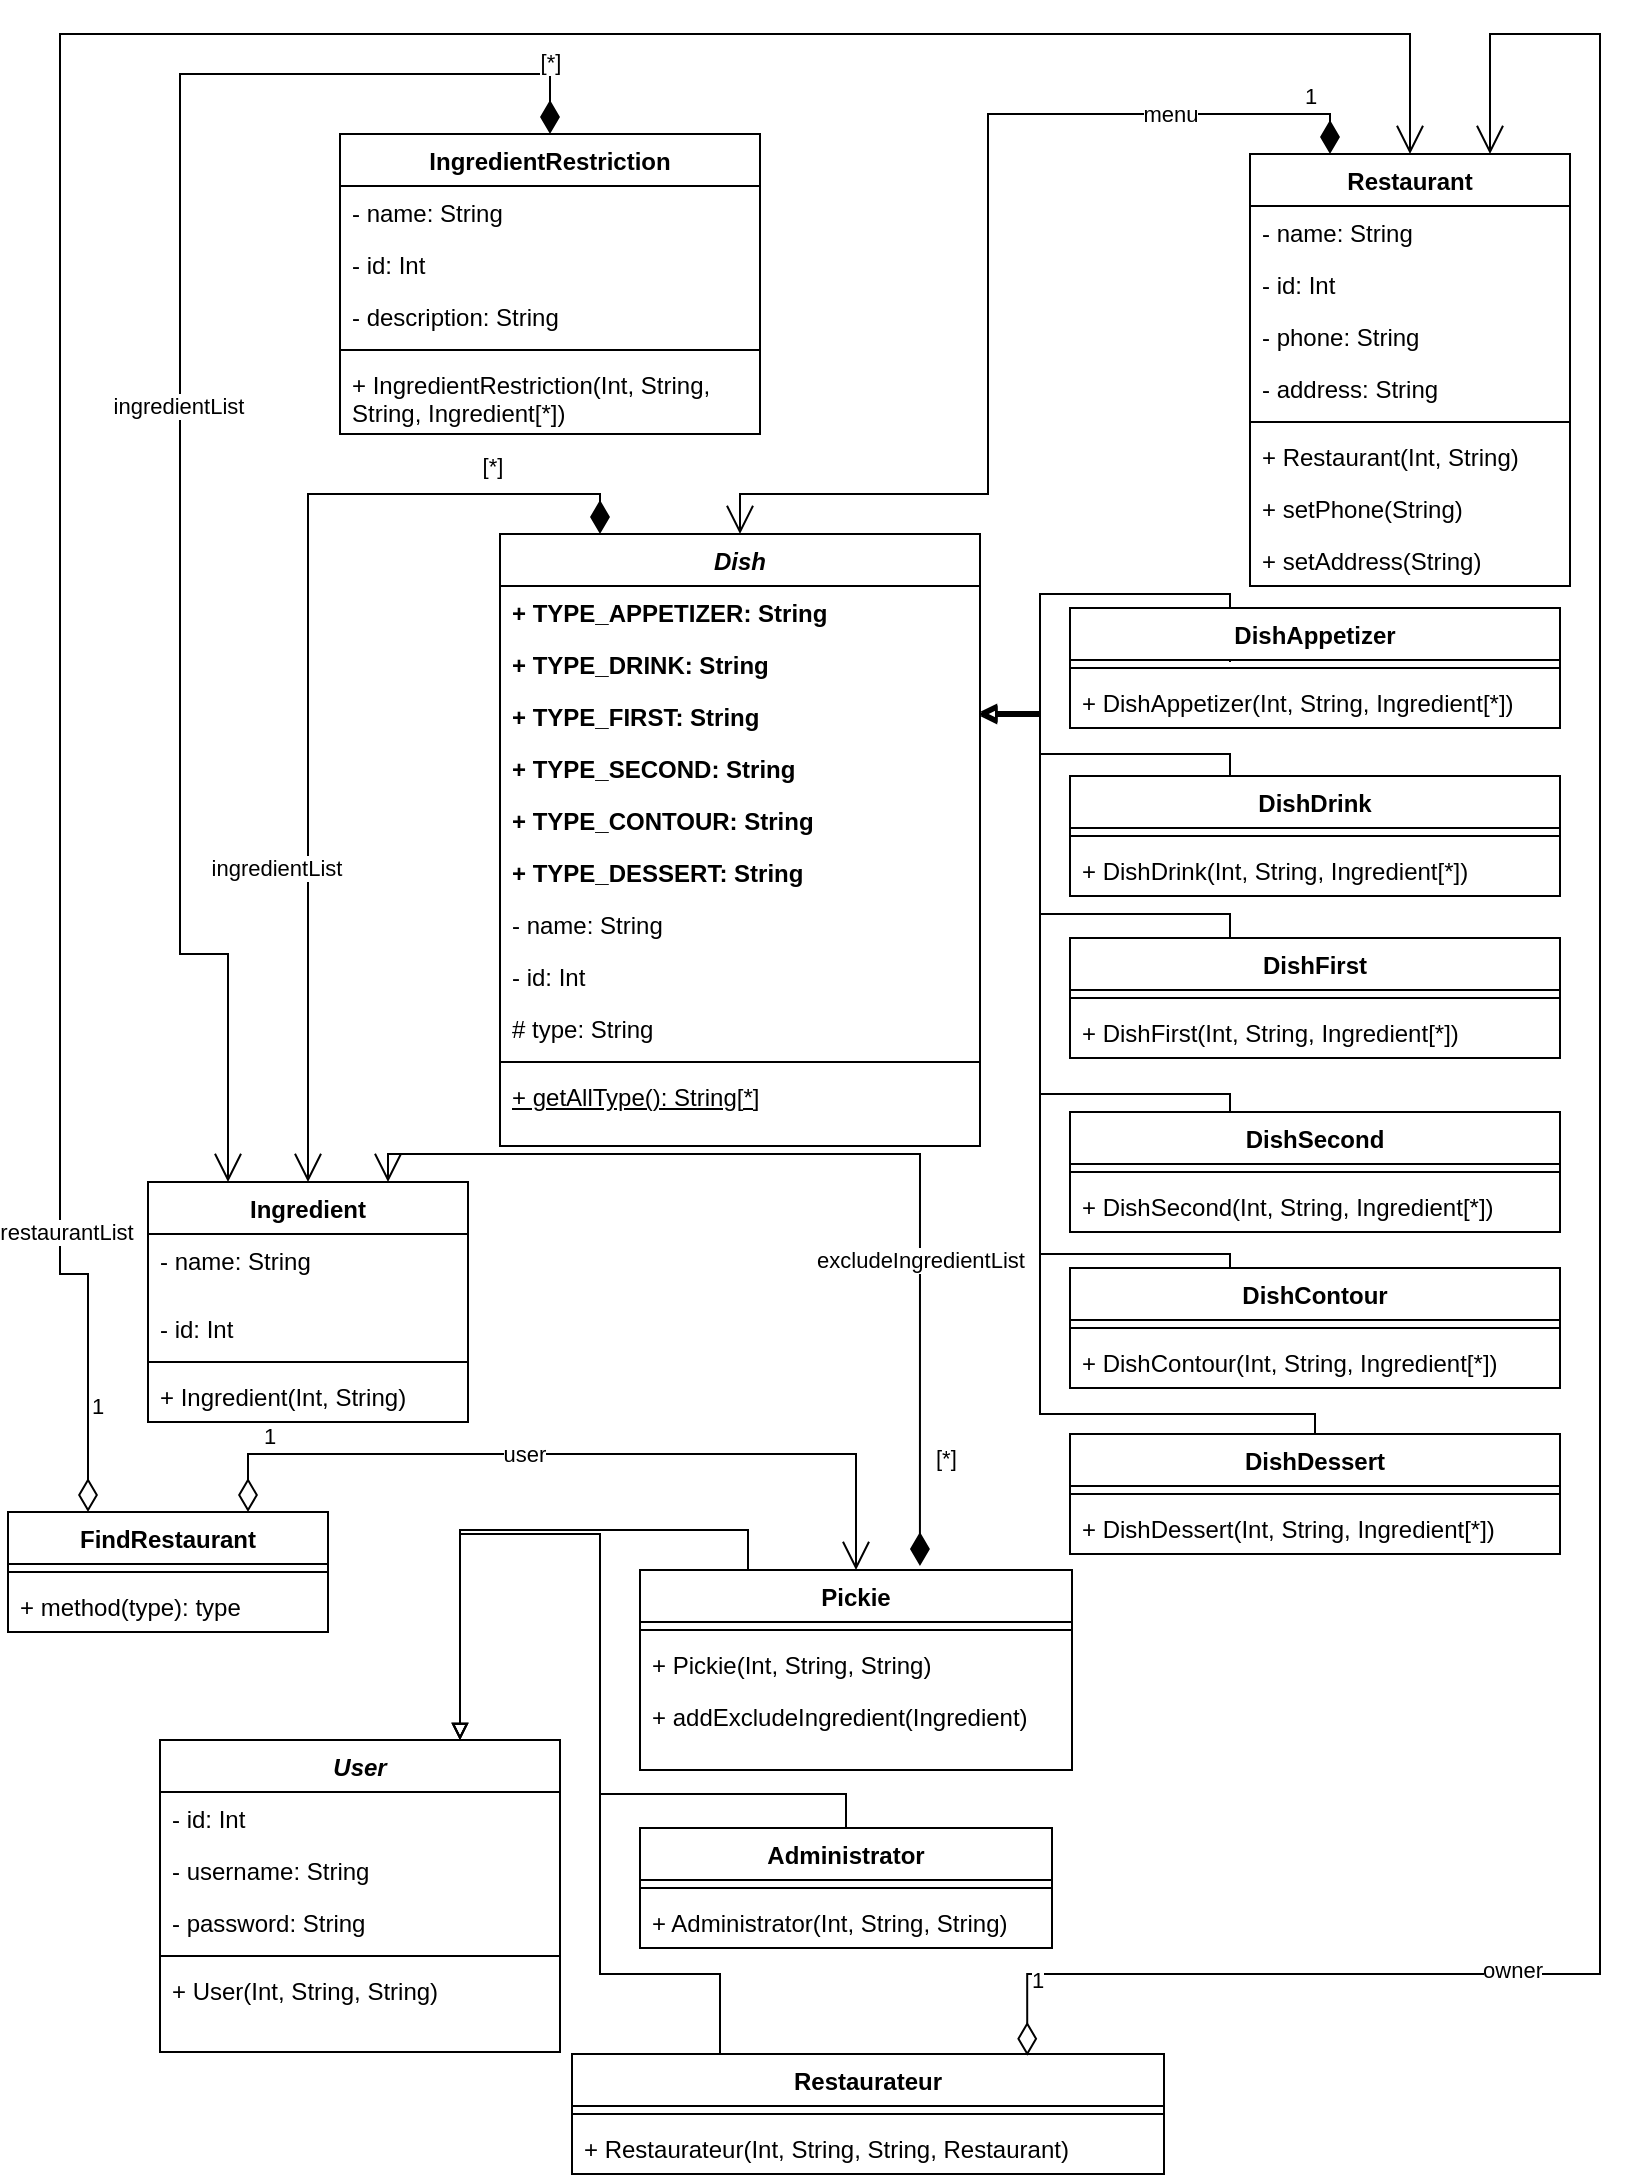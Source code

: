 <mxfile version="22.1.5" type="device">
  <diagram id="C5RBs43oDa-KdzZeNtuy" name="Page-1">
    <mxGraphModel dx="1241" dy="769" grid="1" gridSize="10" guides="1" tooltips="1" connect="1" arrows="1" fold="1" page="1" pageScale="1" pageWidth="827" pageHeight="1169" math="0" shadow="0">
      <root>
        <object label="" dsada="sdaa" id="WIyWlLk6GJQsqaUBKTNV-0">
          <mxCell />
        </object>
        <mxCell id="WIyWlLk6GJQsqaUBKTNV-1" parent="WIyWlLk6GJQsqaUBKTNV-0" />
        <mxCell id="delN1LJNsr1xqgrkT8iw-24" value="Ingredient" style="swimlane;fontStyle=1;align=center;verticalAlign=top;childLayout=stackLayout;horizontal=1;startSize=26;horizontalStack=0;resizeParent=1;resizeParentMax=0;resizeLast=0;collapsible=1;marginBottom=0;whiteSpace=wrap;html=1;" parent="WIyWlLk6GJQsqaUBKTNV-1" vertex="1">
          <mxGeometry x="74" y="604" width="160" height="120" as="geometry" />
        </mxCell>
        <mxCell id="delN1LJNsr1xqgrkT8iw-25" value="- name: String" style="text;strokeColor=none;fillColor=none;align=left;verticalAlign=top;spacingLeft=4;spacingRight=4;overflow=hidden;rotatable=0;points=[[0,0.5],[1,0.5]];portConstraint=eastwest;whiteSpace=wrap;html=1;" parent="delN1LJNsr1xqgrkT8iw-24" vertex="1">
          <mxGeometry y="26" width="160" height="34" as="geometry" />
        </mxCell>
        <mxCell id="delN1LJNsr1xqgrkT8iw-31" value="- id: Int" style="text;strokeColor=none;fillColor=none;align=left;verticalAlign=top;spacingLeft=4;spacingRight=4;overflow=hidden;rotatable=0;points=[[0,0.5],[1,0.5]];portConstraint=eastwest;whiteSpace=wrap;html=1;" parent="delN1LJNsr1xqgrkT8iw-24" vertex="1">
          <mxGeometry y="60" width="160" height="26" as="geometry" />
        </mxCell>
        <mxCell id="delN1LJNsr1xqgrkT8iw-26" value="" style="line;strokeWidth=1;fillColor=none;align=left;verticalAlign=middle;spacingTop=-1;spacingLeft=3;spacingRight=3;rotatable=0;labelPosition=right;points=[];portConstraint=eastwest;strokeColor=inherit;" parent="delN1LJNsr1xqgrkT8iw-24" vertex="1">
          <mxGeometry y="86" width="160" height="8" as="geometry" />
        </mxCell>
        <mxCell id="delN1LJNsr1xqgrkT8iw-27" value="+ Ingredient(Int, String)" style="text;strokeColor=none;fillColor=none;align=left;verticalAlign=top;spacingLeft=4;spacingRight=4;overflow=hidden;rotatable=0;points=[[0,0.5],[1,0.5]];portConstraint=eastwest;whiteSpace=wrap;html=1;" parent="delN1LJNsr1xqgrkT8iw-24" vertex="1">
          <mxGeometry y="94" width="160" height="26" as="geometry" />
        </mxCell>
        <mxCell id="delN1LJNsr1xqgrkT8iw-32" value="&lt;i&gt;Dish&lt;/i&gt;" style="swimlane;fontStyle=1;align=center;verticalAlign=top;childLayout=stackLayout;horizontal=1;startSize=26;horizontalStack=0;resizeParent=1;resizeParentMax=0;resizeLast=0;collapsible=1;marginBottom=0;whiteSpace=wrap;html=1;" parent="WIyWlLk6GJQsqaUBKTNV-1" vertex="1">
          <mxGeometry x="250" y="280" width="240" height="306" as="geometry" />
        </mxCell>
        <mxCell id="y1GpqQjjGJmFfqp9LL0V-26" value="+ TYPE_APPETIZER: String" style="text;strokeColor=none;fillColor=none;align=left;verticalAlign=top;spacingLeft=4;spacingRight=4;overflow=hidden;rotatable=0;points=[[0,0.5],[1,0.5]];portConstraint=eastwest;whiteSpace=wrap;html=1;fontStyle=1" vertex="1" parent="delN1LJNsr1xqgrkT8iw-32">
          <mxGeometry y="26" width="240" height="26" as="geometry" />
        </mxCell>
        <mxCell id="y1GpqQjjGJmFfqp9LL0V-27" value="+ TYPE_DRINK: String" style="text;strokeColor=none;fillColor=none;align=left;verticalAlign=top;spacingLeft=4;spacingRight=4;overflow=hidden;rotatable=0;points=[[0,0.5],[1,0.5]];portConstraint=eastwest;whiteSpace=wrap;html=1;fontStyle=1" vertex="1" parent="delN1LJNsr1xqgrkT8iw-32">
          <mxGeometry y="52" width="240" height="26" as="geometry" />
        </mxCell>
        <mxCell id="y1GpqQjjGJmFfqp9LL0V-28" value="+ TYPE_FIRST: String" style="text;strokeColor=none;fillColor=none;align=left;verticalAlign=top;spacingLeft=4;spacingRight=4;overflow=hidden;rotatable=0;points=[[0,0.5],[1,0.5]];portConstraint=eastwest;whiteSpace=wrap;html=1;fontStyle=1" vertex="1" parent="delN1LJNsr1xqgrkT8iw-32">
          <mxGeometry y="78" width="240" height="26" as="geometry" />
        </mxCell>
        <mxCell id="y1GpqQjjGJmFfqp9LL0V-29" value="+ TYPE_SECOND: String" style="text;strokeColor=none;fillColor=none;align=left;verticalAlign=top;spacingLeft=4;spacingRight=4;overflow=hidden;rotatable=0;points=[[0,0.5],[1,0.5]];portConstraint=eastwest;whiteSpace=wrap;html=1;fontStyle=1" vertex="1" parent="delN1LJNsr1xqgrkT8iw-32">
          <mxGeometry y="104" width="240" height="26" as="geometry" />
        </mxCell>
        <mxCell id="y1GpqQjjGJmFfqp9LL0V-30" value="+ TYPE_CONTOUR: String" style="text;strokeColor=none;fillColor=none;align=left;verticalAlign=top;spacingLeft=4;spacingRight=4;overflow=hidden;rotatable=0;points=[[0,0.5],[1,0.5]];portConstraint=eastwest;whiteSpace=wrap;html=1;fontStyle=1" vertex="1" parent="delN1LJNsr1xqgrkT8iw-32">
          <mxGeometry y="130" width="240" height="26" as="geometry" />
        </mxCell>
        <mxCell id="y1GpqQjjGJmFfqp9LL0V-35" value="+ TYPE_DESSERT: String" style="text;strokeColor=none;fillColor=none;align=left;verticalAlign=top;spacingLeft=4;spacingRight=4;overflow=hidden;rotatable=0;points=[[0,0.5],[1,0.5]];portConstraint=eastwest;whiteSpace=wrap;html=1;fontStyle=1" vertex="1" parent="delN1LJNsr1xqgrkT8iw-32">
          <mxGeometry y="156" width="240" height="26" as="geometry" />
        </mxCell>
        <mxCell id="delN1LJNsr1xqgrkT8iw-33" value="- name: String" style="text;strokeColor=none;fillColor=none;align=left;verticalAlign=top;spacingLeft=4;spacingRight=4;overflow=hidden;rotatable=0;points=[[0,0.5],[1,0.5]];portConstraint=eastwest;whiteSpace=wrap;html=1;" parent="delN1LJNsr1xqgrkT8iw-32" vertex="1">
          <mxGeometry y="182" width="240" height="26" as="geometry" />
        </mxCell>
        <mxCell id="delN1LJNsr1xqgrkT8iw-36" value="- id: Int" style="text;strokeColor=none;fillColor=none;align=left;verticalAlign=top;spacingLeft=4;spacingRight=4;overflow=hidden;rotatable=0;points=[[0,0.5],[1,0.5]];portConstraint=eastwest;whiteSpace=wrap;html=1;" parent="delN1LJNsr1xqgrkT8iw-32" vertex="1">
          <mxGeometry y="208" width="240" height="26" as="geometry" />
        </mxCell>
        <mxCell id="y1GpqQjjGJmFfqp9LL0V-8" value="# type: String" style="text;strokeColor=none;fillColor=none;align=left;verticalAlign=top;spacingLeft=4;spacingRight=4;overflow=hidden;rotatable=0;points=[[0,0.5],[1,0.5]];portConstraint=eastwest;whiteSpace=wrap;html=1;" vertex="1" parent="delN1LJNsr1xqgrkT8iw-32">
          <mxGeometry y="234" width="240" height="26" as="geometry" />
        </mxCell>
        <mxCell id="delN1LJNsr1xqgrkT8iw-34" value="" style="line;strokeWidth=1;fillColor=none;align=left;verticalAlign=middle;spacingTop=-1;spacingLeft=3;spacingRight=3;rotatable=0;labelPosition=right;points=[];portConstraint=eastwest;strokeColor=inherit;" parent="delN1LJNsr1xqgrkT8iw-32" vertex="1">
          <mxGeometry y="260" width="240" height="8" as="geometry" />
        </mxCell>
        <mxCell id="delN1LJNsr1xqgrkT8iw-35" value="&lt;u&gt;+ getAllType(): String[*]&lt;/u&gt;" style="text;strokeColor=none;fillColor=none;align=left;verticalAlign=top;spacingLeft=4;spacingRight=4;overflow=hidden;rotatable=0;points=[[0,0.5],[1,0.5]];portConstraint=eastwest;whiteSpace=wrap;html=1;" parent="delN1LJNsr1xqgrkT8iw-32" vertex="1">
          <mxGeometry y="268" width="240" height="38" as="geometry" />
        </mxCell>
        <mxCell id="delN1LJNsr1xqgrkT8iw-37" value="" style="endArrow=open;html=1;endSize=12;startArrow=diamondThin;startSize=14;startFill=1;edgeStyle=orthogonalEdgeStyle;align=center;verticalAlign=bottom;rounded=0;entryX=0.5;entryY=0;entryDx=0;entryDy=0;" parent="WIyWlLk6GJQsqaUBKTNV-1" target="delN1LJNsr1xqgrkT8iw-24" edge="1">
          <mxGeometry x="-1" y="3" relative="1" as="geometry">
            <mxPoint x="300" y="280" as="sourcePoint" />
            <mxPoint x="540" y="590" as="targetPoint" />
            <Array as="points">
              <mxPoint x="300" y="260" />
              <mxPoint x="154" y="260" />
            </Array>
            <mxPoint as="offset" />
          </mxGeometry>
        </mxCell>
        <mxCell id="delN1LJNsr1xqgrkT8iw-38" value="ingredientList" style="edgeLabel;html=1;align=center;verticalAlign=middle;resizable=0;points=[];" parent="delN1LJNsr1xqgrkT8iw-37" vertex="1" connectable="0">
          <mxGeometry x="0.382" y="-2" relative="1" as="geometry">
            <mxPoint x="-14" as="offset" />
          </mxGeometry>
        </mxCell>
        <mxCell id="delN1LJNsr1xqgrkT8iw-72" value="[*]" style="edgeLabel;html=1;align=center;verticalAlign=middle;resizable=0;points=[];" parent="delN1LJNsr1xqgrkT8iw-37" vertex="1" connectable="0">
          <mxGeometry x="-0.902" y="1" relative="1" as="geometry">
            <mxPoint x="-49" y="-15" as="offset" />
          </mxGeometry>
        </mxCell>
        <mxCell id="delN1LJNsr1xqgrkT8iw-39" value="&lt;div&gt;IngredientRestriction&lt;/div&gt;" style="swimlane;fontStyle=1;align=center;verticalAlign=top;childLayout=stackLayout;horizontal=1;startSize=26;horizontalStack=0;resizeParent=1;resizeParentMax=0;resizeLast=0;collapsible=1;marginBottom=0;whiteSpace=wrap;html=1;" parent="WIyWlLk6GJQsqaUBKTNV-1" vertex="1">
          <mxGeometry x="170" y="80" width="210" height="150" as="geometry" />
        </mxCell>
        <mxCell id="delN1LJNsr1xqgrkT8iw-40" value="- name: String" style="text;strokeColor=none;fillColor=none;align=left;verticalAlign=top;spacingLeft=4;spacingRight=4;overflow=hidden;rotatable=0;points=[[0,0.5],[1,0.5]];portConstraint=eastwest;whiteSpace=wrap;html=1;" parent="delN1LJNsr1xqgrkT8iw-39" vertex="1">
          <mxGeometry y="26" width="210" height="26" as="geometry" />
        </mxCell>
        <mxCell id="delN1LJNsr1xqgrkT8iw-43" value="- id: Int" style="text;strokeColor=none;fillColor=none;align=left;verticalAlign=top;spacingLeft=4;spacingRight=4;overflow=hidden;rotatable=0;points=[[0,0.5],[1,0.5]];portConstraint=eastwest;whiteSpace=wrap;html=1;" parent="delN1LJNsr1xqgrkT8iw-39" vertex="1">
          <mxGeometry y="52" width="210" height="26" as="geometry" />
        </mxCell>
        <mxCell id="delN1LJNsr1xqgrkT8iw-44" value="- description: String" style="text;strokeColor=none;fillColor=none;align=left;verticalAlign=top;spacingLeft=4;spacingRight=4;overflow=hidden;rotatable=0;points=[[0,0.5],[1,0.5]];portConstraint=eastwest;whiteSpace=wrap;html=1;" parent="delN1LJNsr1xqgrkT8iw-39" vertex="1">
          <mxGeometry y="78" width="210" height="26" as="geometry" />
        </mxCell>
        <mxCell id="delN1LJNsr1xqgrkT8iw-41" value="" style="line;strokeWidth=1;fillColor=none;align=left;verticalAlign=middle;spacingTop=-1;spacingLeft=3;spacingRight=3;rotatable=0;labelPosition=right;points=[];portConstraint=eastwest;strokeColor=inherit;" parent="delN1LJNsr1xqgrkT8iw-39" vertex="1">
          <mxGeometry y="104" width="210" height="8" as="geometry" />
        </mxCell>
        <mxCell id="delN1LJNsr1xqgrkT8iw-42" value="+ IngredientRestriction(Int, String, String, Ingredient[*])" style="text;strokeColor=none;fillColor=none;align=left;verticalAlign=top;spacingLeft=4;spacingRight=4;overflow=hidden;rotatable=0;points=[[0,0.5],[1,0.5]];portConstraint=eastwest;whiteSpace=wrap;html=1;" parent="delN1LJNsr1xqgrkT8iw-39" vertex="1">
          <mxGeometry y="112" width="210" height="38" as="geometry" />
        </mxCell>
        <mxCell id="delN1LJNsr1xqgrkT8iw-45" value="&lt;div align=&quot;center&quot;&gt;[*]&lt;/div&gt;" style="endArrow=open;html=1;endSize=12;startArrow=diamondThin;startSize=14;startFill=1;edgeStyle=orthogonalEdgeStyle;align=center;verticalAlign=bottom;rounded=0;exitX=0.5;exitY=0;exitDx=0;exitDy=0;entryX=0.25;entryY=0;entryDx=0;entryDy=0;" parent="WIyWlLk6GJQsqaUBKTNV-1" source="delN1LJNsr1xqgrkT8iw-39" target="delN1LJNsr1xqgrkT8iw-24" edge="1">
          <mxGeometry x="-0.932" relative="1" as="geometry">
            <mxPoint x="380" y="750" as="sourcePoint" />
            <mxPoint x="540" y="750" as="targetPoint" />
            <Array as="points">
              <mxPoint x="275" y="50" />
              <mxPoint x="90" y="50" />
              <mxPoint x="90" y="490" />
              <mxPoint x="114" y="490" />
            </Array>
            <mxPoint as="offset" />
          </mxGeometry>
        </mxCell>
        <mxCell id="delN1LJNsr1xqgrkT8iw-47" value="ingredientList" style="edgeLabel;html=1;align=center;verticalAlign=middle;resizable=0;points=[];" parent="delN1LJNsr1xqgrkT8iw-45" vertex="1" connectable="0">
          <mxGeometry x="-0.039" y="-1" relative="1" as="geometry">
            <mxPoint as="offset" />
          </mxGeometry>
        </mxCell>
        <mxCell id="delN1LJNsr1xqgrkT8iw-48" value="Restaurant" style="swimlane;fontStyle=1;align=center;verticalAlign=top;childLayout=stackLayout;horizontal=1;startSize=26;horizontalStack=0;resizeParent=1;resizeParentMax=0;resizeLast=0;collapsible=1;marginBottom=0;whiteSpace=wrap;html=1;" parent="WIyWlLk6GJQsqaUBKTNV-1" vertex="1">
          <mxGeometry x="625" y="90" width="160" height="216" as="geometry" />
        </mxCell>
        <mxCell id="delN1LJNsr1xqgrkT8iw-49" value="- name: String" style="text;strokeColor=none;fillColor=none;align=left;verticalAlign=top;spacingLeft=4;spacingRight=4;overflow=hidden;rotatable=0;points=[[0,0.5],[1,0.5]];portConstraint=eastwest;whiteSpace=wrap;html=1;" parent="delN1LJNsr1xqgrkT8iw-48" vertex="1">
          <mxGeometry y="26" width="160" height="26" as="geometry" />
        </mxCell>
        <mxCell id="delN1LJNsr1xqgrkT8iw-52" value="- id: Int" style="text;strokeColor=none;fillColor=none;align=left;verticalAlign=top;spacingLeft=4;spacingRight=4;overflow=hidden;rotatable=0;points=[[0,0.5],[1,0.5]];portConstraint=eastwest;whiteSpace=wrap;html=1;" parent="delN1LJNsr1xqgrkT8iw-48" vertex="1">
          <mxGeometry y="52" width="160" height="26" as="geometry" />
        </mxCell>
        <mxCell id="delN1LJNsr1xqgrkT8iw-53" value="- phone: String" style="text;strokeColor=none;fillColor=none;align=left;verticalAlign=top;spacingLeft=4;spacingRight=4;overflow=hidden;rotatable=0;points=[[0,0.5],[1,0.5]];portConstraint=eastwest;whiteSpace=wrap;html=1;" parent="delN1LJNsr1xqgrkT8iw-48" vertex="1">
          <mxGeometry y="78" width="160" height="26" as="geometry" />
        </mxCell>
        <mxCell id="delN1LJNsr1xqgrkT8iw-54" value="- address: String" style="text;strokeColor=none;fillColor=none;align=left;verticalAlign=top;spacingLeft=4;spacingRight=4;overflow=hidden;rotatable=0;points=[[0,0.5],[1,0.5]];portConstraint=eastwest;whiteSpace=wrap;html=1;" parent="delN1LJNsr1xqgrkT8iw-48" vertex="1">
          <mxGeometry y="104" width="160" height="26" as="geometry" />
        </mxCell>
        <mxCell id="delN1LJNsr1xqgrkT8iw-50" value="" style="line;strokeWidth=1;fillColor=none;align=left;verticalAlign=middle;spacingTop=-1;spacingLeft=3;spacingRight=3;rotatable=0;labelPosition=right;points=[];portConstraint=eastwest;strokeColor=inherit;" parent="delN1LJNsr1xqgrkT8iw-48" vertex="1">
          <mxGeometry y="130" width="160" height="8" as="geometry" />
        </mxCell>
        <mxCell id="delN1LJNsr1xqgrkT8iw-51" value="+&amp;nbsp;Restaurant(Int, String)" style="text;strokeColor=none;fillColor=none;align=left;verticalAlign=top;spacingLeft=4;spacingRight=4;overflow=hidden;rotatable=0;points=[[0,0.5],[1,0.5]];portConstraint=eastwest;whiteSpace=wrap;html=1;" parent="delN1LJNsr1xqgrkT8iw-48" vertex="1">
          <mxGeometry y="138" width="160" height="26" as="geometry" />
        </mxCell>
        <mxCell id="y1GpqQjjGJmFfqp9LL0V-14" value="+ setPhone(String)" style="text;strokeColor=none;fillColor=none;align=left;verticalAlign=top;spacingLeft=4;spacingRight=4;overflow=hidden;rotatable=0;points=[[0,0.5],[1,0.5]];portConstraint=eastwest;whiteSpace=wrap;html=1;" vertex="1" parent="delN1LJNsr1xqgrkT8iw-48">
          <mxGeometry y="164" width="160" height="26" as="geometry" />
        </mxCell>
        <mxCell id="y1GpqQjjGJmFfqp9LL0V-15" value="+ setAddress(String)" style="text;strokeColor=none;fillColor=none;align=left;verticalAlign=top;spacingLeft=4;spacingRight=4;overflow=hidden;rotatable=0;points=[[0,0.5],[1,0.5]];portConstraint=eastwest;whiteSpace=wrap;html=1;" vertex="1" parent="delN1LJNsr1xqgrkT8iw-48">
          <mxGeometry y="190" width="160" height="26" as="geometry" />
        </mxCell>
        <mxCell id="delN1LJNsr1xqgrkT8iw-65" style="edgeStyle=orthogonalEdgeStyle;rounded=0;orthogonalLoop=1;jettySize=auto;html=1;exitX=0.5;exitY=0;exitDx=0;exitDy=0;endArrow=block;endFill=0;" parent="WIyWlLk6GJQsqaUBKTNV-1" source="delN1LJNsr1xqgrkT8iw-55" edge="1">
          <mxGeometry relative="1" as="geometry">
            <mxPoint x="490" y="370" as="targetPoint" />
            <Array as="points">
              <mxPoint x="615" y="390" />
              <mxPoint x="520" y="390" />
              <mxPoint x="520" y="370" />
            </Array>
          </mxGeometry>
        </mxCell>
        <mxCell id="delN1LJNsr1xqgrkT8iw-55" value="DishDrink" style="swimlane;fontStyle=1;align=center;verticalAlign=top;childLayout=stackLayout;horizontal=1;startSize=26;horizontalStack=0;resizeParent=1;resizeParentMax=0;resizeLast=0;collapsible=1;marginBottom=0;whiteSpace=wrap;html=1;" parent="WIyWlLk6GJQsqaUBKTNV-1" vertex="1">
          <mxGeometry x="535" y="401" width="245" height="60" as="geometry" />
        </mxCell>
        <mxCell id="delN1LJNsr1xqgrkT8iw-57" value="" style="line;strokeWidth=1;fillColor=none;align=left;verticalAlign=middle;spacingTop=-1;spacingLeft=3;spacingRight=3;rotatable=0;labelPosition=right;points=[];portConstraint=eastwest;strokeColor=inherit;" parent="delN1LJNsr1xqgrkT8iw-55" vertex="1">
          <mxGeometry y="26" width="245" height="8" as="geometry" />
        </mxCell>
        <mxCell id="y1GpqQjjGJmFfqp9LL0V-17" value="+ DishDrink(Int, String, Ingredient[*])" style="text;strokeColor=none;fillColor=none;align=left;verticalAlign=top;spacingLeft=4;spacingRight=4;overflow=hidden;rotatable=0;points=[[0,0.5],[1,0.5]];portConstraint=eastwest;whiteSpace=wrap;html=1;" vertex="1" parent="delN1LJNsr1xqgrkT8iw-55">
          <mxGeometry y="34" width="245" height="26" as="geometry" />
        </mxCell>
        <mxCell id="delN1LJNsr1xqgrkT8iw-60" value="&lt;div align=&quot;center&quot;&gt;1&lt;/div&gt;" style="endArrow=open;html=1;endSize=12;startArrow=diamondThin;startSize=14;startFill=1;edgeStyle=orthogonalEdgeStyle;align=center;verticalAlign=bottom;rounded=0;exitX=0.25;exitY=0;exitDx=0;exitDy=0;entryX=0.5;entryY=0;entryDx=0;entryDy=0;" parent="WIyWlLk6GJQsqaUBKTNV-1" source="delN1LJNsr1xqgrkT8iw-48" target="delN1LJNsr1xqgrkT8iw-32" edge="1">
          <mxGeometry x="-0.884" relative="1" as="geometry">
            <mxPoint x="380" y="410" as="sourcePoint" />
            <mxPoint x="540" y="410" as="targetPoint" />
            <Array as="points">
              <mxPoint x="665" y="70" />
              <mxPoint x="494" y="70" />
              <mxPoint x="494" y="260" />
              <mxPoint x="370" y="260" />
            </Array>
            <mxPoint as="offset" />
          </mxGeometry>
        </mxCell>
        <mxCell id="delN1LJNsr1xqgrkT8iw-61" value="menu" style="edgeLabel;html=1;align=center;verticalAlign=middle;resizable=0;points=[];" parent="delN1LJNsr1xqgrkT8iw-60" vertex="1" connectable="0">
          <mxGeometry x="-0.617" relative="1" as="geometry">
            <mxPoint as="offset" />
          </mxGeometry>
        </mxCell>
        <mxCell id="delN1LJNsr1xqgrkT8iw-71" style="edgeStyle=orthogonalEdgeStyle;rounded=0;orthogonalLoop=1;jettySize=auto;html=1;exitX=0.5;exitY=0;exitDx=0;exitDy=0;endArrow=block;endFill=0;" parent="WIyWlLk6GJQsqaUBKTNV-1" edge="1">
          <mxGeometry relative="1" as="geometry">
            <mxPoint x="490" y="369" as="targetPoint" />
            <Array as="points">
              <mxPoint x="615" y="310" />
              <mxPoint x="520" y="310" />
              <mxPoint x="520" y="369" />
            </Array>
            <mxPoint x="615" y="344" as="sourcePoint" />
          </mxGeometry>
        </mxCell>
        <mxCell id="delN1LJNsr1xqgrkT8iw-66" value="DishAppetizer" style="swimlane;fontStyle=1;align=center;verticalAlign=top;childLayout=stackLayout;horizontal=1;startSize=26;horizontalStack=0;resizeParent=1;resizeParentMax=0;resizeLast=0;collapsible=1;marginBottom=0;whiteSpace=wrap;html=1;" parent="WIyWlLk6GJQsqaUBKTNV-1" vertex="1">
          <mxGeometry x="535" y="317" width="245" height="60" as="geometry" />
        </mxCell>
        <mxCell id="delN1LJNsr1xqgrkT8iw-67" value="" style="line;strokeWidth=1;fillColor=none;align=left;verticalAlign=middle;spacingTop=-1;spacingLeft=3;spacingRight=3;rotatable=0;labelPosition=right;points=[];portConstraint=eastwest;strokeColor=inherit;" parent="delN1LJNsr1xqgrkT8iw-66" vertex="1">
          <mxGeometry y="26" width="245" height="8" as="geometry" />
        </mxCell>
        <mxCell id="y1GpqQjjGJmFfqp9LL0V-16" value="+ DishAppetizer(Int, String, Ingredient[*])" style="text;strokeColor=none;fillColor=none;align=left;verticalAlign=top;spacingLeft=4;spacingRight=4;overflow=hidden;rotatable=0;points=[[0,0.5],[1,0.5]];portConstraint=eastwest;whiteSpace=wrap;html=1;" vertex="1" parent="delN1LJNsr1xqgrkT8iw-66">
          <mxGeometry y="34" width="245" height="26" as="geometry" />
        </mxCell>
        <mxCell id="delN1LJNsr1xqgrkT8iw-84" style="edgeStyle=orthogonalEdgeStyle;rounded=0;orthogonalLoop=1;jettySize=auto;html=1;exitX=0.5;exitY=0;exitDx=0;exitDy=0;endArrow=block;endFill=0;" parent="WIyWlLk6GJQsqaUBKTNV-1" source="delN1LJNsr1xqgrkT8iw-74" edge="1">
          <mxGeometry relative="1" as="geometry">
            <mxPoint x="490" y="370" as="targetPoint" />
            <Array as="points">
              <mxPoint x="615" y="470" />
              <mxPoint x="520" y="470" />
              <mxPoint x="520" y="370" />
            </Array>
          </mxGeometry>
        </mxCell>
        <mxCell id="delN1LJNsr1xqgrkT8iw-74" value="DishFirst" style="swimlane;fontStyle=1;align=center;verticalAlign=top;childLayout=stackLayout;horizontal=1;startSize=26;horizontalStack=0;resizeParent=1;resizeParentMax=0;resizeLast=0;collapsible=1;marginBottom=0;whiteSpace=wrap;html=1;" parent="WIyWlLk6GJQsqaUBKTNV-1" vertex="1">
          <mxGeometry x="535" y="482" width="245" height="60" as="geometry" />
        </mxCell>
        <mxCell id="delN1LJNsr1xqgrkT8iw-75" value="" style="line;strokeWidth=1;fillColor=none;align=left;verticalAlign=middle;spacingTop=-1;spacingLeft=3;spacingRight=3;rotatable=0;labelPosition=right;points=[];portConstraint=eastwest;strokeColor=inherit;" parent="delN1LJNsr1xqgrkT8iw-74" vertex="1">
          <mxGeometry y="26" width="245" height="8" as="geometry" />
        </mxCell>
        <mxCell id="y1GpqQjjGJmFfqp9LL0V-18" value="+ DishFirst(Int, String, Ingredient[*])" style="text;strokeColor=none;fillColor=none;align=left;verticalAlign=top;spacingLeft=4;spacingRight=4;overflow=hidden;rotatable=0;points=[[0,0.5],[1,0.5]];portConstraint=eastwest;whiteSpace=wrap;html=1;" vertex="1" parent="delN1LJNsr1xqgrkT8iw-74">
          <mxGeometry y="34" width="245" height="26" as="geometry" />
        </mxCell>
        <mxCell id="delN1LJNsr1xqgrkT8iw-82" style="edgeStyle=orthogonalEdgeStyle;rounded=0;orthogonalLoop=1;jettySize=auto;html=1;exitX=0.5;exitY=0;exitDx=0;exitDy=0;endArrow=block;endFill=0;" parent="WIyWlLk6GJQsqaUBKTNV-1" source="delN1LJNsr1xqgrkT8iw-76" edge="1">
          <mxGeometry relative="1" as="geometry">
            <mxPoint x="490" y="370" as="targetPoint" />
            <Array as="points">
              <mxPoint x="615" y="560" />
              <mxPoint x="520" y="560" />
              <mxPoint x="520" y="370" />
            </Array>
          </mxGeometry>
        </mxCell>
        <mxCell id="delN1LJNsr1xqgrkT8iw-76" value="DishSecond" style="swimlane;fontStyle=1;align=center;verticalAlign=top;childLayout=stackLayout;horizontal=1;startSize=26;horizontalStack=0;resizeParent=1;resizeParentMax=0;resizeLast=0;collapsible=1;marginBottom=0;whiteSpace=wrap;html=1;" parent="WIyWlLk6GJQsqaUBKTNV-1" vertex="1">
          <mxGeometry x="535" y="569" width="245" height="60" as="geometry" />
        </mxCell>
        <mxCell id="delN1LJNsr1xqgrkT8iw-77" value="" style="line;strokeWidth=1;fillColor=none;align=left;verticalAlign=middle;spacingTop=-1;spacingLeft=3;spacingRight=3;rotatable=0;labelPosition=right;points=[];portConstraint=eastwest;strokeColor=inherit;" parent="delN1LJNsr1xqgrkT8iw-76" vertex="1">
          <mxGeometry y="26" width="245" height="8" as="geometry" />
        </mxCell>
        <mxCell id="y1GpqQjjGJmFfqp9LL0V-21" value="+ DishSecond(Int, String, Ingredient[*])" style="text;strokeColor=none;fillColor=none;align=left;verticalAlign=top;spacingLeft=4;spacingRight=4;overflow=hidden;rotatable=0;points=[[0,0.5],[1,0.5]];portConstraint=eastwest;whiteSpace=wrap;html=1;" vertex="1" parent="delN1LJNsr1xqgrkT8iw-76">
          <mxGeometry y="34" width="245" height="26" as="geometry" />
        </mxCell>
        <mxCell id="delN1LJNsr1xqgrkT8iw-87" style="edgeStyle=orthogonalEdgeStyle;rounded=0;orthogonalLoop=1;jettySize=auto;html=1;exitX=0.5;exitY=0;exitDx=0;exitDy=0;endArrow=block;endFill=0;" parent="WIyWlLk6GJQsqaUBKTNV-1" source="delN1LJNsr1xqgrkT8iw-85" edge="1">
          <mxGeometry relative="1" as="geometry">
            <mxPoint x="490" y="370" as="targetPoint" />
            <Array as="points">
              <mxPoint x="615" y="640" />
              <mxPoint x="520" y="640" />
              <mxPoint x="520" y="370" />
            </Array>
          </mxGeometry>
        </mxCell>
        <mxCell id="delN1LJNsr1xqgrkT8iw-85" value="DishContour" style="swimlane;fontStyle=1;align=center;verticalAlign=top;childLayout=stackLayout;horizontal=1;startSize=26;horizontalStack=0;resizeParent=1;resizeParentMax=0;resizeLast=0;collapsible=1;marginBottom=0;whiteSpace=wrap;html=1;" parent="WIyWlLk6GJQsqaUBKTNV-1" vertex="1">
          <mxGeometry x="535" y="647" width="245" height="60" as="geometry" />
        </mxCell>
        <mxCell id="delN1LJNsr1xqgrkT8iw-86" value="" style="line;strokeWidth=1;fillColor=none;align=left;verticalAlign=middle;spacingTop=-1;spacingLeft=3;spacingRight=3;rotatable=0;labelPosition=right;points=[];portConstraint=eastwest;strokeColor=inherit;" parent="delN1LJNsr1xqgrkT8iw-85" vertex="1">
          <mxGeometry y="26" width="245" height="8" as="geometry" />
        </mxCell>
        <mxCell id="y1GpqQjjGJmFfqp9LL0V-20" value="+ DishContour(Int, String, Ingredient[*])" style="text;strokeColor=none;fillColor=none;align=left;verticalAlign=top;spacingLeft=4;spacingRight=4;overflow=hidden;rotatable=0;points=[[0,0.5],[1,0.5]];portConstraint=eastwest;whiteSpace=wrap;html=1;" vertex="1" parent="delN1LJNsr1xqgrkT8iw-85">
          <mxGeometry y="34" width="245" height="26" as="geometry" />
        </mxCell>
        <mxCell id="delN1LJNsr1xqgrkT8iw-89" value="&lt;i&gt;User&lt;/i&gt;" style="swimlane;fontStyle=1;align=center;verticalAlign=top;childLayout=stackLayout;horizontal=1;startSize=26;horizontalStack=0;resizeParent=1;resizeParentMax=0;resizeLast=0;collapsible=1;marginBottom=0;whiteSpace=wrap;html=1;" parent="WIyWlLk6GJQsqaUBKTNV-1" vertex="1">
          <mxGeometry x="80" y="883" width="200" height="156" as="geometry" />
        </mxCell>
        <mxCell id="y1GpqQjjGJmFfqp9LL0V-9" value="- id: Int" style="text;strokeColor=none;fillColor=none;align=left;verticalAlign=top;spacingLeft=4;spacingRight=4;overflow=hidden;rotatable=0;points=[[0,0.5],[1,0.5]];portConstraint=eastwest;whiteSpace=wrap;html=1;" vertex="1" parent="delN1LJNsr1xqgrkT8iw-89">
          <mxGeometry y="26" width="200" height="26" as="geometry" />
        </mxCell>
        <mxCell id="delN1LJNsr1xqgrkT8iw-90" value="- username: String" style="text;strokeColor=none;fillColor=none;align=left;verticalAlign=top;spacingLeft=4;spacingRight=4;overflow=hidden;rotatable=0;points=[[0,0.5],[1,0.5]];portConstraint=eastwest;whiteSpace=wrap;html=1;" parent="delN1LJNsr1xqgrkT8iw-89" vertex="1">
          <mxGeometry y="52" width="200" height="26" as="geometry" />
        </mxCell>
        <mxCell id="delN1LJNsr1xqgrkT8iw-97" value="- password: String" style="text;strokeColor=none;fillColor=none;align=left;verticalAlign=top;spacingLeft=4;spacingRight=4;overflow=hidden;rotatable=0;points=[[0,0.5],[1,0.5]];portConstraint=eastwest;whiteSpace=wrap;html=1;" parent="delN1LJNsr1xqgrkT8iw-89" vertex="1">
          <mxGeometry y="78" width="200" height="26" as="geometry" />
        </mxCell>
        <mxCell id="delN1LJNsr1xqgrkT8iw-91" value="" style="line;strokeWidth=1;fillColor=none;align=left;verticalAlign=middle;spacingTop=-1;spacingLeft=3;spacingRight=3;rotatable=0;labelPosition=right;points=[];portConstraint=eastwest;strokeColor=inherit;" parent="delN1LJNsr1xqgrkT8iw-89" vertex="1">
          <mxGeometry y="104" width="200" height="8" as="geometry" />
        </mxCell>
        <mxCell id="delN1LJNsr1xqgrkT8iw-92" value="+ User(Int, String, String) " style="text;strokeColor=none;fillColor=none;align=left;verticalAlign=top;spacingLeft=4;spacingRight=4;overflow=hidden;rotatable=0;points=[[0,0.5],[1,0.5]];portConstraint=eastwest;whiteSpace=wrap;html=1;" parent="delN1LJNsr1xqgrkT8iw-89" vertex="1">
          <mxGeometry y="112" width="200" height="44" as="geometry" />
        </mxCell>
        <mxCell id="delN1LJNsr1xqgrkT8iw-98" style="edgeStyle=orthogonalEdgeStyle;rounded=0;orthogonalLoop=1;jettySize=auto;html=1;exitX=0.25;exitY=0;exitDx=0;exitDy=0;entryX=0.75;entryY=0;entryDx=0;entryDy=0;endArrow=block;endFill=0;" parent="WIyWlLk6GJQsqaUBKTNV-1" source="delN1LJNsr1xqgrkT8iw-93" target="delN1LJNsr1xqgrkT8iw-89" edge="1">
          <mxGeometry relative="1" as="geometry" />
        </mxCell>
        <mxCell id="delN1LJNsr1xqgrkT8iw-93" value="Pickie" style="swimlane;fontStyle=1;align=center;verticalAlign=top;childLayout=stackLayout;horizontal=1;startSize=26;horizontalStack=0;resizeParent=1;resizeParentMax=0;resizeLast=0;collapsible=1;marginBottom=0;whiteSpace=wrap;html=1;" parent="WIyWlLk6GJQsqaUBKTNV-1" vertex="1">
          <mxGeometry x="320" y="798" width="216" height="100" as="geometry" />
        </mxCell>
        <mxCell id="delN1LJNsr1xqgrkT8iw-95" value="" style="line;strokeWidth=1;fillColor=none;align=left;verticalAlign=middle;spacingTop=-1;spacingLeft=3;spacingRight=3;rotatable=0;labelPosition=right;points=[];portConstraint=eastwest;strokeColor=inherit;" parent="delN1LJNsr1xqgrkT8iw-93" vertex="1">
          <mxGeometry y="26" width="216" height="8" as="geometry" />
        </mxCell>
        <mxCell id="y1GpqQjjGJmFfqp9LL0V-10" value="+ Pickie(Int, String, String)" style="text;strokeColor=none;fillColor=none;align=left;verticalAlign=top;spacingLeft=4;spacingRight=4;overflow=hidden;rotatable=0;points=[[0,0.5],[1,0.5]];portConstraint=eastwest;whiteSpace=wrap;html=1;" vertex="1" parent="delN1LJNsr1xqgrkT8iw-93">
          <mxGeometry y="34" width="216" height="26" as="geometry" />
        </mxCell>
        <mxCell id="y1GpqQjjGJmFfqp9LL0V-11" value="+ addExcludeIngredient(Ingredient)" style="text;strokeColor=none;fillColor=none;align=left;verticalAlign=top;spacingLeft=4;spacingRight=4;overflow=hidden;rotatable=0;points=[[0,0.5],[1,0.5]];portConstraint=eastwest;whiteSpace=wrap;html=1;" vertex="1" parent="delN1LJNsr1xqgrkT8iw-93">
          <mxGeometry y="60" width="216" height="40" as="geometry" />
        </mxCell>
        <mxCell id="y1GpqQjjGJmFfqp9LL0V-24" style="edgeStyle=orthogonalEdgeStyle;rounded=0;orthogonalLoop=1;jettySize=auto;html=1;exitX=0.5;exitY=0;exitDx=0;exitDy=0;entryX=0.75;entryY=0;entryDx=0;entryDy=0;endArrow=block;endFill=0;" edge="1" parent="WIyWlLk6GJQsqaUBKTNV-1" source="delN1LJNsr1xqgrkT8iw-99" target="delN1LJNsr1xqgrkT8iw-89">
          <mxGeometry relative="1" as="geometry">
            <Array as="points">
              <mxPoint x="423" y="910" />
              <mxPoint x="300" y="910" />
              <mxPoint x="300" y="780" />
              <mxPoint x="230" y="780" />
            </Array>
          </mxGeometry>
        </mxCell>
        <mxCell id="delN1LJNsr1xqgrkT8iw-99" value="Administrator" style="swimlane;fontStyle=1;align=center;verticalAlign=top;childLayout=stackLayout;horizontal=1;startSize=26;horizontalStack=0;resizeParent=1;resizeParentMax=0;resizeLast=0;collapsible=1;marginBottom=0;whiteSpace=wrap;html=1;" parent="WIyWlLk6GJQsqaUBKTNV-1" vertex="1">
          <mxGeometry x="320" y="927" width="206" height="60" as="geometry" />
        </mxCell>
        <mxCell id="delN1LJNsr1xqgrkT8iw-101" value="" style="line;strokeWidth=1;fillColor=none;align=left;verticalAlign=middle;spacingTop=-1;spacingLeft=3;spacingRight=3;rotatable=0;labelPosition=right;points=[];portConstraint=eastwest;strokeColor=inherit;" parent="delN1LJNsr1xqgrkT8iw-99" vertex="1">
          <mxGeometry y="26" width="206" height="8" as="geometry" />
        </mxCell>
        <mxCell id="y1GpqQjjGJmFfqp9LL0V-22" value="+ Administrator(Int, String, String)" style="text;strokeColor=none;fillColor=none;align=left;verticalAlign=top;spacingLeft=4;spacingRight=4;overflow=hidden;rotatable=0;points=[[0,0.5],[1,0.5]];portConstraint=eastwest;whiteSpace=wrap;html=1;" vertex="1" parent="delN1LJNsr1xqgrkT8iw-99">
          <mxGeometry y="34" width="206" height="26" as="geometry" />
        </mxCell>
        <mxCell id="y1GpqQjjGJmFfqp9LL0V-25" style="edgeStyle=orthogonalEdgeStyle;rounded=0;orthogonalLoop=1;jettySize=auto;html=1;exitX=0.25;exitY=0;exitDx=0;exitDy=0;entryX=0.75;entryY=0;entryDx=0;entryDy=0;endArrow=block;endFill=0;" edge="1" parent="WIyWlLk6GJQsqaUBKTNV-1" source="delN1LJNsr1xqgrkT8iw-105" target="delN1LJNsr1xqgrkT8iw-89">
          <mxGeometry relative="1" as="geometry">
            <Array as="points">
              <mxPoint x="360" y="1000" />
              <mxPoint x="300" y="1000" />
              <mxPoint x="300" y="780" />
              <mxPoint x="230" y="780" />
            </Array>
          </mxGeometry>
        </mxCell>
        <mxCell id="delN1LJNsr1xqgrkT8iw-105" value="Restaurateur" style="swimlane;fontStyle=1;align=center;verticalAlign=top;childLayout=stackLayout;horizontal=1;startSize=26;horizontalStack=0;resizeParent=1;resizeParentMax=0;resizeLast=0;collapsible=1;marginBottom=0;whiteSpace=wrap;html=1;" parent="WIyWlLk6GJQsqaUBKTNV-1" vertex="1">
          <mxGeometry x="286" y="1040" width="296" height="60" as="geometry" />
        </mxCell>
        <mxCell id="delN1LJNsr1xqgrkT8iw-107" value="" style="line;strokeWidth=1;fillColor=none;align=left;verticalAlign=middle;spacingTop=-1;spacingLeft=3;spacingRight=3;rotatable=0;labelPosition=right;points=[];portConstraint=eastwest;strokeColor=inherit;" parent="delN1LJNsr1xqgrkT8iw-105" vertex="1">
          <mxGeometry y="26" width="296" height="8" as="geometry" />
        </mxCell>
        <mxCell id="y1GpqQjjGJmFfqp9LL0V-12" value="+ Restaurateur(Int, String, String, Restaurant)" style="text;strokeColor=none;fillColor=none;align=left;verticalAlign=top;spacingLeft=4;spacingRight=4;overflow=hidden;rotatable=0;points=[[0,0.5],[1,0.5]];portConstraint=eastwest;whiteSpace=wrap;html=1;" vertex="1" parent="delN1LJNsr1xqgrkT8iw-105">
          <mxGeometry y="34" width="296" height="26" as="geometry" />
        </mxCell>
        <mxCell id="delN1LJNsr1xqgrkT8iw-112" value="1" style="endArrow=open;html=1;endSize=12;startArrow=diamondThin;startSize=14;startFill=0;edgeStyle=orthogonalEdgeStyle;align=left;verticalAlign=bottom;rounded=0;exitX=0.769;exitY=0.014;exitDx=0;exitDy=0;entryX=0.75;entryY=0;entryDx=0;entryDy=0;exitPerimeter=0;" parent="WIyWlLk6GJQsqaUBKTNV-1" source="delN1LJNsr1xqgrkT8iw-105" target="delN1LJNsr1xqgrkT8iw-48" edge="1">
          <mxGeometry x="-0.959" relative="1" as="geometry">
            <mxPoint x="550.0" y="1010" as="sourcePoint" />
            <mxPoint x="787.0" y="60" as="targetPoint" />
            <Array as="points">
              <mxPoint x="514" y="1000" />
              <mxPoint x="800" y="1000" />
              <mxPoint x="800" y="30" />
              <mxPoint x="745" y="30" />
            </Array>
            <mxPoint as="offset" />
          </mxGeometry>
        </mxCell>
        <mxCell id="delN1LJNsr1xqgrkT8iw-113" value="owner" style="edgeLabel;html=1;align=center;verticalAlign=middle;resizable=0;points=[];" parent="delN1LJNsr1xqgrkT8iw-112" vertex="1" connectable="0">
          <mxGeometry x="-0.6" y="2" relative="1" as="geometry">
            <mxPoint as="offset" />
          </mxGeometry>
        </mxCell>
        <mxCell id="delN1LJNsr1xqgrkT8iw-114" value="[*]" style="endArrow=open;html=1;endSize=12;startArrow=diamondThin;startSize=14;startFill=1;edgeStyle=orthogonalEdgeStyle;align=left;verticalAlign=bottom;rounded=0;exitX=0.648;exitY=-0.02;exitDx=0;exitDy=0;entryX=0.75;entryY=0;entryDx=0;entryDy=0;exitPerimeter=0;" parent="WIyWlLk6GJQsqaUBKTNV-1" source="delN1LJNsr1xqgrkT8iw-93" target="delN1LJNsr1xqgrkT8iw-24" edge="1">
          <mxGeometry x="-0.815" y="-6" relative="1" as="geometry">
            <mxPoint x="410" y="790" as="sourcePoint" />
            <mxPoint x="570" y="790" as="targetPoint" />
            <mxPoint as="offset" />
            <Array as="points">
              <mxPoint x="460" y="590" />
              <mxPoint x="194" y="590" />
            </Array>
          </mxGeometry>
        </mxCell>
        <mxCell id="delN1LJNsr1xqgrkT8iw-115" value="excludeIngredientList" style="edgeLabel;html=1;align=center;verticalAlign=middle;resizable=0;points=[];" parent="delN1LJNsr1xqgrkT8iw-114" vertex="1" connectable="0">
          <mxGeometry x="-0.368" relative="1" as="geometry">
            <mxPoint as="offset" />
          </mxGeometry>
        </mxCell>
        <mxCell id="y1GpqQjjGJmFfqp9LL0V-0" value="FindRestaurant" style="swimlane;fontStyle=1;align=center;verticalAlign=top;childLayout=stackLayout;horizontal=1;startSize=26;horizontalStack=0;resizeParent=1;resizeParentMax=0;resizeLast=0;collapsible=1;marginBottom=0;whiteSpace=wrap;html=1;" vertex="1" parent="WIyWlLk6GJQsqaUBKTNV-1">
          <mxGeometry x="4" y="769" width="160" height="60" as="geometry" />
        </mxCell>
        <mxCell id="y1GpqQjjGJmFfqp9LL0V-2" value="" style="line;strokeWidth=1;fillColor=none;align=left;verticalAlign=middle;spacingTop=-1;spacingLeft=3;spacingRight=3;rotatable=0;labelPosition=right;points=[];portConstraint=eastwest;strokeColor=inherit;" vertex="1" parent="y1GpqQjjGJmFfqp9LL0V-0">
          <mxGeometry y="26" width="160" height="8" as="geometry" />
        </mxCell>
        <mxCell id="y1GpqQjjGJmFfqp9LL0V-3" value="+ method(type): type" style="text;strokeColor=none;fillColor=none;align=left;verticalAlign=top;spacingLeft=4;spacingRight=4;overflow=hidden;rotatable=0;points=[[0,0.5],[1,0.5]];portConstraint=eastwest;whiteSpace=wrap;html=1;" vertex="1" parent="y1GpqQjjGJmFfqp9LL0V-0">
          <mxGeometry y="34" width="160" height="26" as="geometry" />
        </mxCell>
        <mxCell id="y1GpqQjjGJmFfqp9LL0V-4" value="1" style="endArrow=open;html=1;endSize=12;startArrow=diamondThin;startSize=14;startFill=0;edgeStyle=orthogonalEdgeStyle;align=left;verticalAlign=bottom;rounded=0;entryX=0.5;entryY=0;entryDx=0;entryDy=0;exitX=0.75;exitY=0;exitDx=0;exitDy=0;" edge="1" parent="WIyWlLk6GJQsqaUBKTNV-1" source="y1GpqQjjGJmFfqp9LL0V-0" target="delN1LJNsr1xqgrkT8iw-93">
          <mxGeometry x="-0.821" relative="1" as="geometry">
            <mxPoint x="330" y="550" as="sourcePoint" />
            <mxPoint x="480" y="700" as="targetPoint" />
            <Array as="points">
              <mxPoint x="124" y="740" />
              <mxPoint x="428" y="740" />
            </Array>
            <mxPoint as="offset" />
          </mxGeometry>
        </mxCell>
        <mxCell id="y1GpqQjjGJmFfqp9LL0V-7" value="user" style="edgeLabel;html=1;align=center;verticalAlign=middle;resizable=0;points=[];" vertex="1" connectable="0" parent="y1GpqQjjGJmFfqp9LL0V-4">
          <mxGeometry x="-0.145" relative="1" as="geometry">
            <mxPoint as="offset" />
          </mxGeometry>
        </mxCell>
        <mxCell id="y1GpqQjjGJmFfqp9LL0V-5" value="1" style="endArrow=open;html=1;endSize=12;startArrow=diamondThin;startSize=14;startFill=0;edgeStyle=orthogonalEdgeStyle;align=left;verticalAlign=bottom;rounded=0;entryX=0.5;entryY=0;entryDx=0;entryDy=0;exitX=0.25;exitY=0;exitDx=0;exitDy=0;" edge="1" parent="WIyWlLk6GJQsqaUBKTNV-1" source="y1GpqQjjGJmFfqp9LL0V-0" target="delN1LJNsr1xqgrkT8iw-48">
          <mxGeometry x="-0.941" relative="1" as="geometry">
            <mxPoint x="100" y="630" as="sourcePoint" />
            <mxPoint x="100" y="30" as="targetPoint" />
            <Array as="points">
              <mxPoint x="44" y="650" />
              <mxPoint x="30" y="650" />
              <mxPoint x="30" y="30" />
              <mxPoint x="705" y="30" />
            </Array>
            <mxPoint as="offset" />
          </mxGeometry>
        </mxCell>
        <mxCell id="y1GpqQjjGJmFfqp9LL0V-6" value="restaurantList" style="edgeLabel;html=1;align=center;verticalAlign=middle;resizable=0;points=[];" vertex="1" connectable="0" parent="y1GpqQjjGJmFfqp9LL0V-5">
          <mxGeometry x="-0.793" y="-3" relative="1" as="geometry">
            <mxPoint as="offset" />
          </mxGeometry>
        </mxCell>
        <mxCell id="y1GpqQjjGJmFfqp9LL0V-34" style="edgeStyle=orthogonalEdgeStyle;rounded=0;orthogonalLoop=1;jettySize=auto;html=1;exitX=0.5;exitY=0;exitDx=0;exitDy=0;entryX=1;entryY=0.5;entryDx=0;entryDy=0;endArrow=block;endFill=0;" edge="1" parent="WIyWlLk6GJQsqaUBKTNV-1" source="y1GpqQjjGJmFfqp9LL0V-31" target="y1GpqQjjGJmFfqp9LL0V-28">
          <mxGeometry relative="1" as="geometry">
            <Array as="points">
              <mxPoint x="658" y="720" />
              <mxPoint x="520" y="720" />
              <mxPoint x="520" y="371" />
            </Array>
          </mxGeometry>
        </mxCell>
        <mxCell id="y1GpqQjjGJmFfqp9LL0V-31" value="DishDessert" style="swimlane;fontStyle=1;align=center;verticalAlign=top;childLayout=stackLayout;horizontal=1;startSize=26;horizontalStack=0;resizeParent=1;resizeParentMax=0;resizeLast=0;collapsible=1;marginBottom=0;whiteSpace=wrap;html=1;" vertex="1" parent="WIyWlLk6GJQsqaUBKTNV-1">
          <mxGeometry x="535" y="730" width="245" height="60" as="geometry" />
        </mxCell>
        <mxCell id="y1GpqQjjGJmFfqp9LL0V-32" value="" style="line;strokeWidth=1;fillColor=none;align=left;verticalAlign=middle;spacingTop=-1;spacingLeft=3;spacingRight=3;rotatable=0;labelPosition=right;points=[];portConstraint=eastwest;strokeColor=inherit;" vertex="1" parent="y1GpqQjjGJmFfqp9LL0V-31">
          <mxGeometry y="26" width="245" height="8" as="geometry" />
        </mxCell>
        <mxCell id="y1GpqQjjGJmFfqp9LL0V-33" value="+ DishDessert(Int, String, Ingredient[*])" style="text;strokeColor=none;fillColor=none;align=left;verticalAlign=top;spacingLeft=4;spacingRight=4;overflow=hidden;rotatable=0;points=[[0,0.5],[1,0.5]];portConstraint=eastwest;whiteSpace=wrap;html=1;" vertex="1" parent="y1GpqQjjGJmFfqp9LL0V-31">
          <mxGeometry y="34" width="245" height="26" as="geometry" />
        </mxCell>
      </root>
    </mxGraphModel>
  </diagram>
</mxfile>
